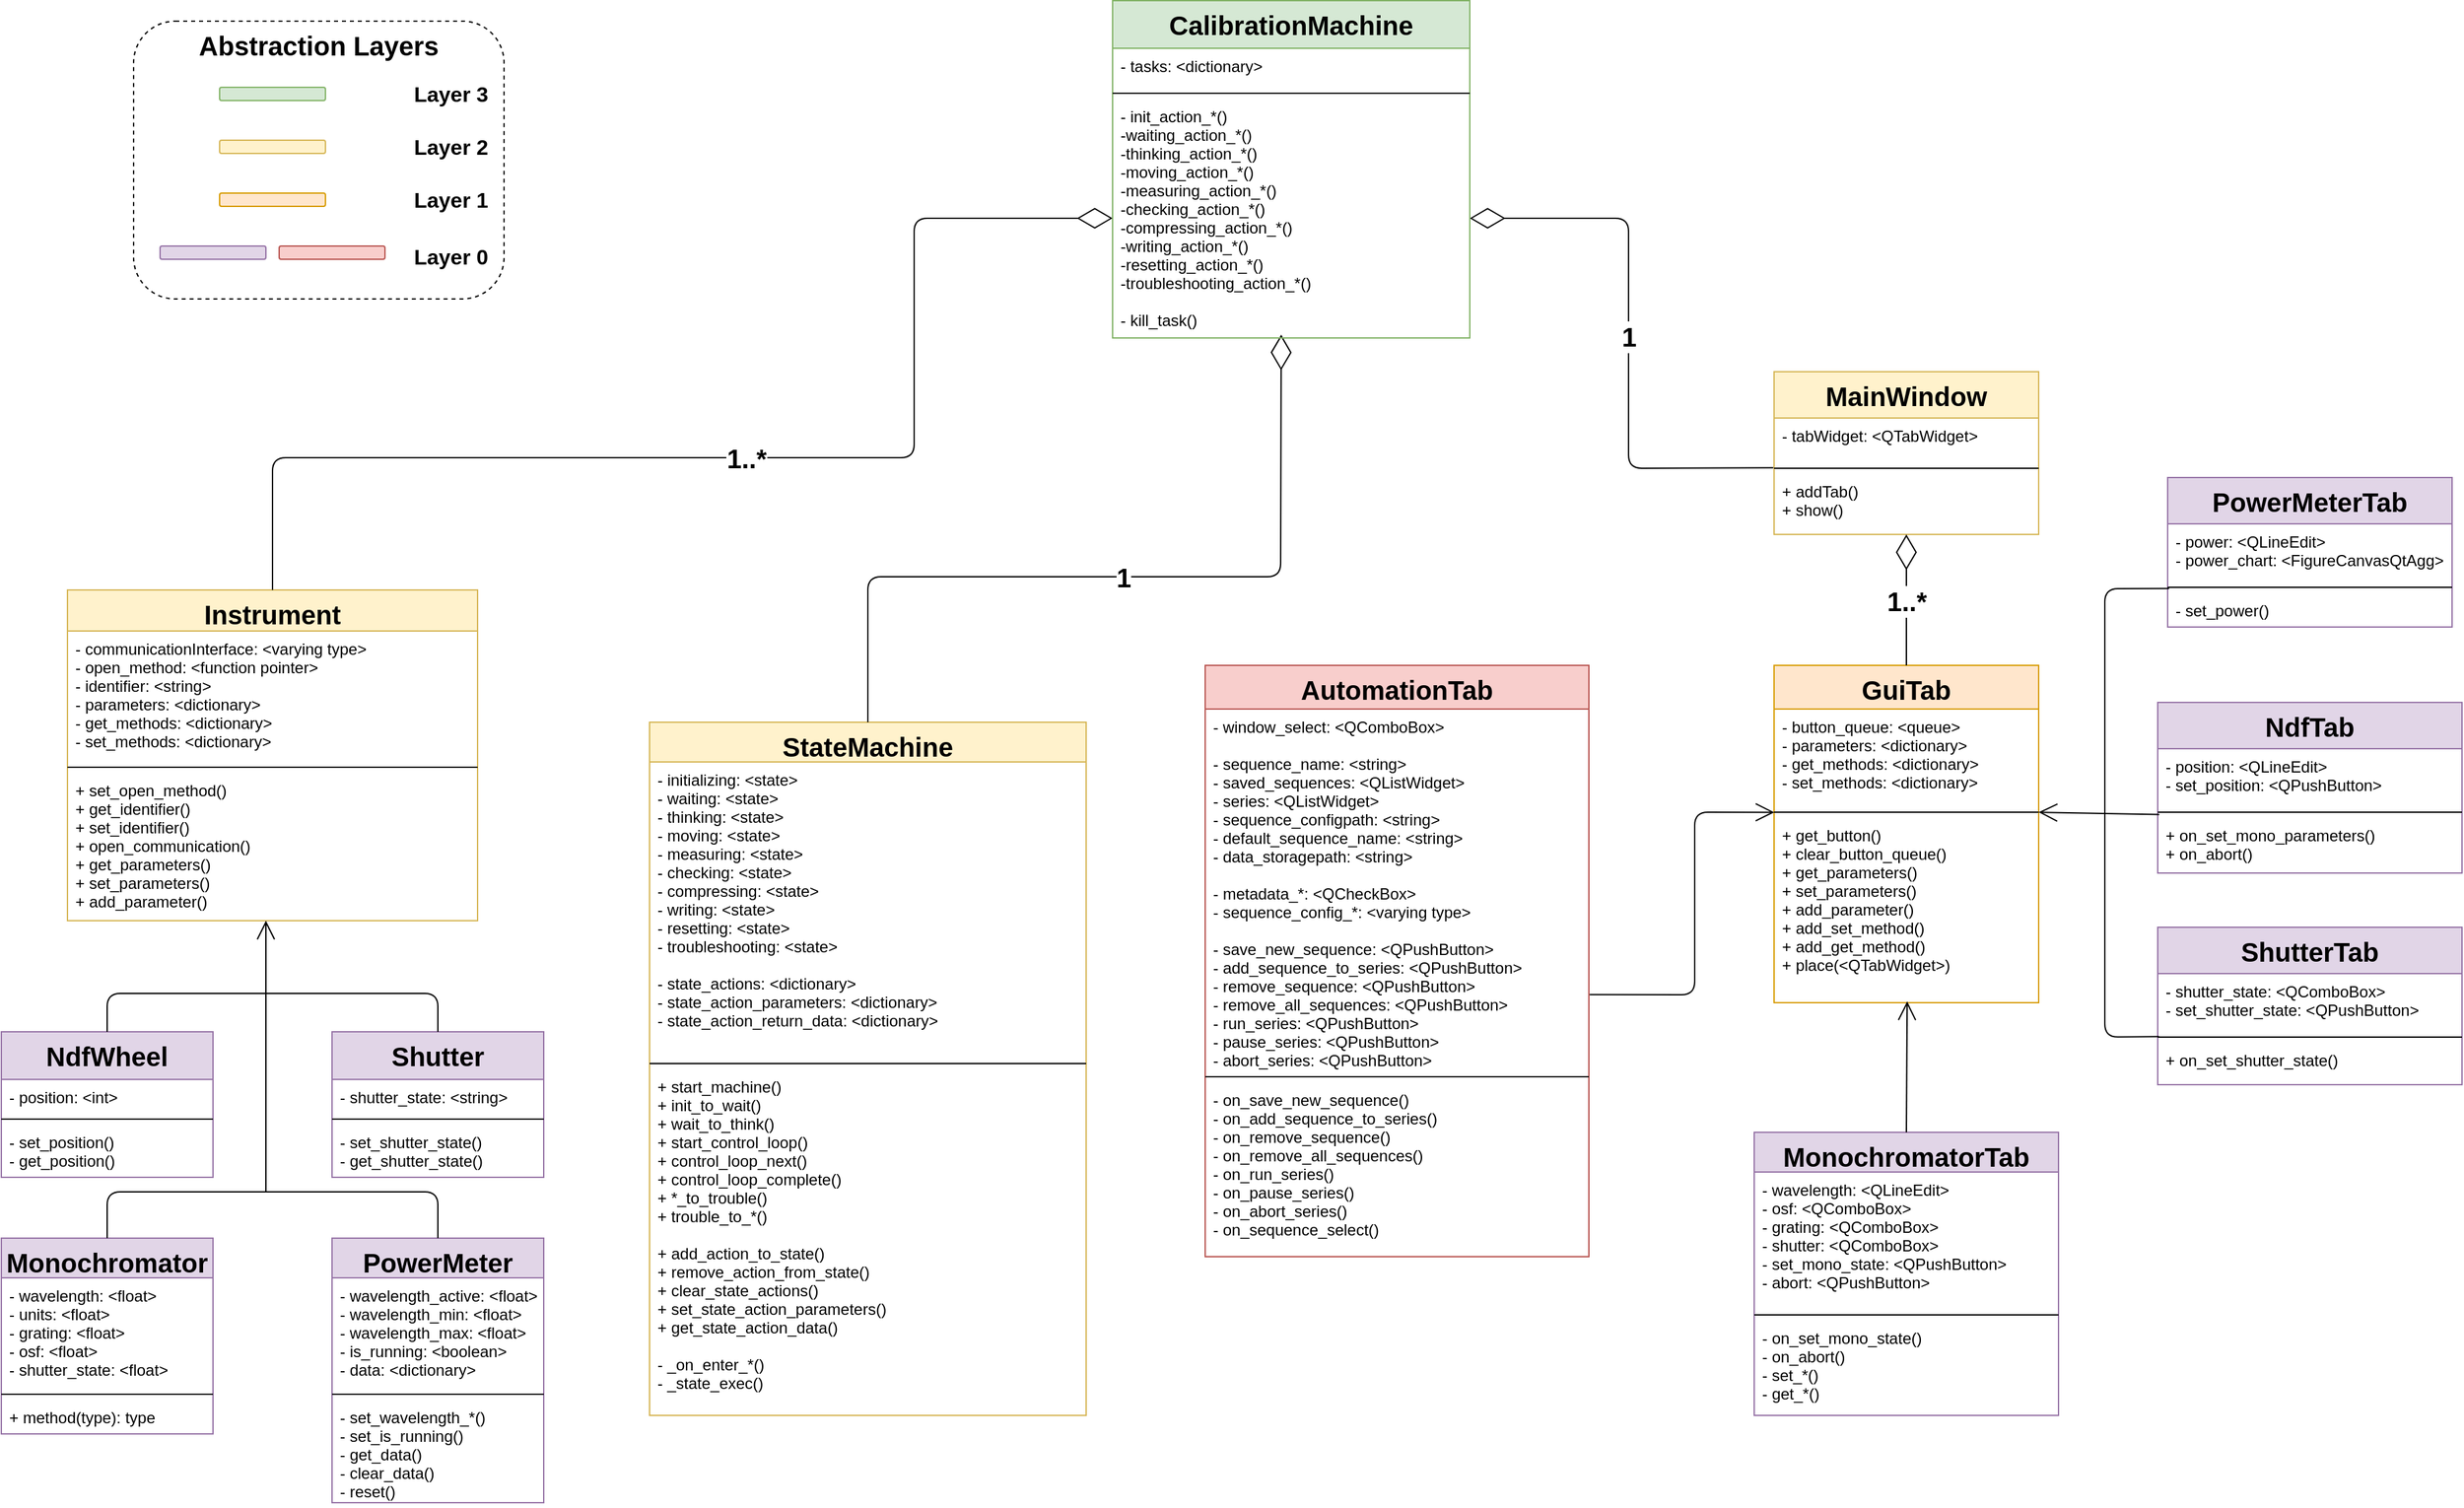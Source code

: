 <mxfile version="14.6.13" type="device"><diagram id="C5RBs43oDa-KdzZeNtuy" name="Page-1"><mxGraphModel dx="606" dy="575" grid="1" gridSize="10" guides="1" tooltips="1" connect="1" arrows="1" fold="1" page="1" pageScale="1" pageWidth="1920" pageHeight="1200" math="0" shadow="0"><root><mxCell id="WIyWlLk6GJQsqaUBKTNV-0"/><mxCell id="WIyWlLk6GJQsqaUBKTNV-1" parent="WIyWlLk6GJQsqaUBKTNV-0"/><mxCell id="ak-vX8_SoQsn9KYBD-md-125" value="Abstraction Layers" style="rounded=1;whiteSpace=wrap;html=1;fontSize=20;align=center;fillColor=none;dashed=1;verticalAlign=top;fontStyle=1" parent="WIyWlLk6GJQsqaUBKTNV-1" vertex="1"><mxGeometry x="140" y="70" width="280" height="210" as="geometry"/></mxCell><mxCell id="ak-vX8_SoQsn9KYBD-md-8" value="Instrument&#10;" style="swimlane;fontStyle=1;align=center;verticalAlign=top;childLayout=stackLayout;horizontal=1;startSize=31;horizontalStack=0;resizeParent=1;resizeParentMax=0;resizeLast=0;collapsible=1;marginBottom=0;fillColor=#fff2cc;strokeColor=#d6b656;fontSize=20;" parent="WIyWlLk6GJQsqaUBKTNV-1" vertex="1"><mxGeometry x="90" y="500" width="310" height="250" as="geometry"/></mxCell><mxCell id="ak-vX8_SoQsn9KYBD-md-9" value="- communicationInterface: &lt;varying type&gt;&#10;- open_method: &lt;function pointer&gt;&#10;- identifier: &lt;string&gt;&#10;- parameters: &lt;dictionary&gt;&#10;- get_methods: &lt;dictionary&gt;&#10;- set_methods: &lt;dictionary&gt;" style="text;strokeColor=none;fillColor=none;align=left;verticalAlign=top;spacingLeft=4;spacingRight=4;overflow=hidden;rotatable=0;points=[[0,0.5],[1,0.5]];portConstraint=eastwest;" parent="ak-vX8_SoQsn9KYBD-md-8" vertex="1"><mxGeometry y="31" width="310" height="99" as="geometry"/></mxCell><mxCell id="ak-vX8_SoQsn9KYBD-md-10" value="" style="line;strokeWidth=1;fillColor=none;align=left;verticalAlign=middle;spacingTop=-1;spacingLeft=3;spacingRight=3;rotatable=0;labelPosition=right;points=[];portConstraint=eastwest;" parent="ak-vX8_SoQsn9KYBD-md-8" vertex="1"><mxGeometry y="130" width="310" height="8" as="geometry"/></mxCell><mxCell id="ak-vX8_SoQsn9KYBD-md-11" value="+ set_open_method()&#10;+ get_identifier()&#10;+ set_identifier()&#10;+ open_communication()&#10;+ get_parameters()&#10;+ set_parameters()&#10;+ add_parameter()" style="text;strokeColor=none;fillColor=none;align=left;verticalAlign=top;spacingLeft=4;spacingRight=4;overflow=hidden;rotatable=0;points=[[0,0.5],[1,0.5]];portConstraint=eastwest;" parent="ak-vX8_SoQsn9KYBD-md-8" vertex="1"><mxGeometry y="138" width="310" height="112" as="geometry"/></mxCell><mxCell id="ak-vX8_SoQsn9KYBD-md-16" value="StateMachine" style="swimlane;fontStyle=1;align=center;verticalAlign=top;childLayout=stackLayout;horizontal=1;startSize=30;horizontalStack=0;resizeParent=1;resizeParentMax=0;resizeLast=0;collapsible=1;marginBottom=0;fillColor=#fff2cc;strokeColor=#d6b656;fontSize=20;" parent="WIyWlLk6GJQsqaUBKTNV-1" vertex="1"><mxGeometry x="530" y="600" width="330" height="524" as="geometry"/></mxCell><mxCell id="ak-vX8_SoQsn9KYBD-md-17" value="- initializing: &lt;state&gt;&#10;- waiting: &lt;state&gt;&#10;- thinking: &lt;state&gt;&#10;- moving: &lt;state&gt;&#10;- measuring: &lt;state&gt;&#10;- checking: &lt;state&gt;&#10;- compressing: &lt;state&gt;&#10;- writing: &lt;state&gt;&#10;- resetting: &lt;state&gt;&#10;- troubleshooting: &lt;state&gt;&#10;&#10;- state_actions: &lt;dictionary&gt;&#10;- state_action_parameters: &lt;dictionary&gt;&#10;- state_action_return_data: &lt;dictionary&gt;" style="text;strokeColor=none;fillColor=none;align=left;verticalAlign=top;spacingLeft=4;spacingRight=4;overflow=hidden;rotatable=0;points=[[0,0.5],[1,0.5]];portConstraint=eastwest;" parent="ak-vX8_SoQsn9KYBD-md-16" vertex="1"><mxGeometry y="30" width="330" height="224" as="geometry"/></mxCell><mxCell id="ak-vX8_SoQsn9KYBD-md-18" value="" style="line;strokeWidth=1;fillColor=none;align=left;verticalAlign=middle;spacingTop=-1;spacingLeft=3;spacingRight=3;rotatable=0;labelPosition=right;points=[];portConstraint=eastwest;" parent="ak-vX8_SoQsn9KYBD-md-16" vertex="1"><mxGeometry y="254" width="330" height="8" as="geometry"/></mxCell><mxCell id="ak-vX8_SoQsn9KYBD-md-19" value="+ start_machine()&#10;+ init_to_wait()&#10;+ wait_to_think()&#10;+ start_control_loop()&#10;+ control_loop_next()&#10;+ control_loop_complete()&#10;+ *_to_trouble()&#10;+ trouble_to_*()&#10;&#10;+ add_action_to_state()&#10;+ remove_action_from_state()&#10;+ clear_state_actions()&#10;+ set_state_action_parameters()&#10;+ get_state_action_data()&#10;&#10;- _on_enter_*()&#10;- _state_exec()" style="text;strokeColor=none;fillColor=none;align=left;verticalAlign=top;spacingLeft=4;spacingRight=4;overflow=hidden;rotatable=0;points=[[0,0.5],[1,0.5]];portConstraint=eastwest;" parent="ak-vX8_SoQsn9KYBD-md-16" vertex="1"><mxGeometry y="262" width="330" height="262" as="geometry"/></mxCell><mxCell id="ak-vX8_SoQsn9KYBD-md-20" value="MainWindow" style="swimlane;fontStyle=1;align=center;verticalAlign=top;childLayout=stackLayout;horizontal=1;startSize=35;horizontalStack=0;resizeParent=1;resizeParentMax=0;resizeLast=0;collapsible=1;marginBottom=0;fillColor=#fff2cc;strokeColor=#d6b656;fontSize=20;" parent="WIyWlLk6GJQsqaUBKTNV-1" vertex="1"><mxGeometry x="1380" y="335" width="200" height="123" as="geometry"/></mxCell><mxCell id="ak-vX8_SoQsn9KYBD-md-21" value="- tabWidget: &lt;QTabWidget&gt;" style="text;strokeColor=none;fillColor=none;align=left;verticalAlign=top;spacingLeft=4;spacingRight=4;overflow=hidden;rotatable=0;points=[[0,0.5],[1,0.5]];portConstraint=eastwest;" parent="ak-vX8_SoQsn9KYBD-md-20" vertex="1"><mxGeometry y="35" width="200" height="34" as="geometry"/></mxCell><mxCell id="ak-vX8_SoQsn9KYBD-md-22" value="" style="line;strokeWidth=1;fillColor=none;align=left;verticalAlign=middle;spacingTop=-1;spacingLeft=3;spacingRight=3;rotatable=0;labelPosition=right;points=[];portConstraint=eastwest;" parent="ak-vX8_SoQsn9KYBD-md-20" vertex="1"><mxGeometry y="69" width="200" height="8" as="geometry"/></mxCell><mxCell id="ak-vX8_SoQsn9KYBD-md-23" value="+ addTab()&#10;+ show()" style="text;strokeColor=none;fillColor=none;align=left;verticalAlign=top;spacingLeft=4;spacingRight=4;overflow=hidden;rotatable=0;points=[[0,0.5],[1,0.5]];portConstraint=eastwest;" parent="ak-vX8_SoQsn9KYBD-md-20" vertex="1"><mxGeometry y="77" width="200" height="46" as="geometry"/></mxCell><mxCell id="ak-vX8_SoQsn9KYBD-md-24" value="GuiTab" style="swimlane;fontStyle=1;align=center;verticalAlign=top;childLayout=stackLayout;horizontal=1;startSize=33;horizontalStack=0;resizeParent=1;resizeParentMax=0;resizeLast=0;collapsible=1;marginBottom=0;fillColor=#ffe6cc;strokeColor=#d79b00;fontSize=20;" parent="WIyWlLk6GJQsqaUBKTNV-1" vertex="1"><mxGeometry x="1380" y="557" width="200" height="255" as="geometry"/></mxCell><mxCell id="ak-vX8_SoQsn9KYBD-md-25" value="- button_queue: &lt;queue&gt;&#10;- parameters: &lt;dictionary&gt;&#10;- get_methods: &lt;dictionary&gt;&#10;- set_methods: &lt;dictionary&gt;" style="text;strokeColor=none;fillColor=none;align=left;verticalAlign=top;spacingLeft=4;spacingRight=4;overflow=hidden;rotatable=0;points=[[0,0.5],[1,0.5]];portConstraint=eastwest;" parent="ak-vX8_SoQsn9KYBD-md-24" vertex="1"><mxGeometry y="33" width="200" height="74" as="geometry"/></mxCell><mxCell id="ak-vX8_SoQsn9KYBD-md-26" value="" style="line;strokeWidth=1;fillColor=none;align=left;verticalAlign=middle;spacingTop=-1;spacingLeft=3;spacingRight=3;rotatable=0;labelPosition=right;points=[];portConstraint=eastwest;" parent="ak-vX8_SoQsn9KYBD-md-24" vertex="1"><mxGeometry y="107" width="200" height="8" as="geometry"/></mxCell><mxCell id="ak-vX8_SoQsn9KYBD-md-27" value="+ get_button()&#10;+ clear_button_queue()&#10;+ get_parameters()&#10;+ set_parameters()&#10;+ add_parameter()&#10;+ add_set_method()&#10;+ add_get_method()&#10;+ place(&lt;QTabWidget&gt;)" style="text;strokeColor=none;fillColor=none;align=left;verticalAlign=top;spacingLeft=4;spacingRight=4;overflow=hidden;rotatable=0;points=[[0,0.5],[1,0.5]];portConstraint=eastwest;" parent="ak-vX8_SoQsn9KYBD-md-24" vertex="1"><mxGeometry y="115" width="200" height="140" as="geometry"/></mxCell><mxCell id="ak-vX8_SoQsn9KYBD-md-28" value="MonochromatorTab" style="swimlane;fontStyle=1;align=center;verticalAlign=top;childLayout=stackLayout;horizontal=1;startSize=30;horizontalStack=0;resizeParent=1;resizeParentMax=0;resizeLast=0;collapsible=1;marginBottom=0;fillColor=#e1d5e7;strokeColor=#9673a6;fontSize=20;" parent="WIyWlLk6GJQsqaUBKTNV-1" vertex="1"><mxGeometry x="1365" y="910" width="230" height="214" as="geometry"/></mxCell><mxCell id="ak-vX8_SoQsn9KYBD-md-29" value="- wavelength: &lt;QLineEdit&gt;&#10;- osf: &lt;QComboBox&gt;&#10;- grating: &lt;QComboBox&gt;&#10;- shutter: &lt;QComboBox&gt;&#10;- set_mono_state: &lt;QPushButton&gt;&#10;- abort: &lt;QPushButton&gt;" style="text;strokeColor=none;fillColor=none;align=left;verticalAlign=top;spacingLeft=4;spacingRight=4;overflow=hidden;rotatable=0;points=[[0,0.5],[1,0.5]];portConstraint=eastwest;" parent="ak-vX8_SoQsn9KYBD-md-28" vertex="1"><mxGeometry y="30" width="230" height="104" as="geometry"/></mxCell><mxCell id="ak-vX8_SoQsn9KYBD-md-30" value="" style="line;strokeWidth=1;fillColor=none;align=left;verticalAlign=middle;spacingTop=-1;spacingLeft=3;spacingRight=3;rotatable=0;labelPosition=right;points=[];portConstraint=eastwest;" parent="ak-vX8_SoQsn9KYBD-md-28" vertex="1"><mxGeometry y="134" width="230" height="8" as="geometry"/></mxCell><mxCell id="ak-vX8_SoQsn9KYBD-md-31" value="- on_set_mono_state()&#10;- on_abort()&#10;- set_*()&#10;- get_*()&#10;" style="text;strokeColor=none;fillColor=none;align=left;verticalAlign=top;spacingLeft=4;spacingRight=4;overflow=hidden;rotatable=0;points=[[0,0.5],[1,0.5]];portConstraint=eastwest;" parent="ak-vX8_SoQsn9KYBD-md-28" vertex="1"><mxGeometry y="142" width="230" height="72" as="geometry"/></mxCell><mxCell id="ak-vX8_SoQsn9KYBD-md-32" value="AutomationTab" style="swimlane;fontStyle=1;align=center;verticalAlign=top;childLayout=stackLayout;horizontal=1;startSize=33;horizontalStack=0;resizeParent=1;resizeParentMax=0;resizeLast=0;collapsible=1;marginBottom=0;fillColor=#f8cecc;strokeColor=#b85450;fontSize=20;" parent="WIyWlLk6GJQsqaUBKTNV-1" vertex="1"><mxGeometry x="950" y="557" width="290" height="447" as="geometry"/></mxCell><mxCell id="ak-vX8_SoQsn9KYBD-md-33" value="- window_select: &lt;QComboBox&gt;&#10;&#10;- sequence_name: &lt;string&gt;&#10;- saved_sequences: &lt;QListWidget&gt;&#10;- series: &lt;QListWidget&gt;&#10;- sequence_configpath: &lt;string&gt;&#10;- default_sequence_name: &lt;string&gt;&#10;- data_storagepath: &lt;string&gt;&#10;&#10;- metadata_*: &lt;QCheckBox&gt;&#10;- sequence_config_*: &lt;varying type&gt;&#10;&#10;- save_new_sequence: &lt;QPushButton&gt;&#10;- add_sequence_to_series: &lt;QPushButton&gt;&#10;- remove_sequence: &lt;QPushButton&gt;&#10;- remove_all_sequences: &lt;QPushButton&gt;&#10;- run_series: &lt;QPushButton&gt;&#10;- pause_series: &lt;QPushButton&gt;&#10;- abort_series: &lt;QPushButton&gt;" style="text;strokeColor=none;fillColor=none;align=left;verticalAlign=top;spacingLeft=4;spacingRight=4;overflow=hidden;rotatable=0;points=[[0,0.5],[1,0.5]];portConstraint=eastwest;" parent="ak-vX8_SoQsn9KYBD-md-32" vertex="1"><mxGeometry y="33" width="290" height="274" as="geometry"/></mxCell><mxCell id="ak-vX8_SoQsn9KYBD-md-34" value="" style="line;strokeWidth=1;fillColor=none;align=left;verticalAlign=middle;spacingTop=-1;spacingLeft=3;spacingRight=3;rotatable=0;labelPosition=right;points=[];portConstraint=eastwest;" parent="ak-vX8_SoQsn9KYBD-md-32" vertex="1"><mxGeometry y="307" width="290" height="8" as="geometry"/></mxCell><mxCell id="ak-vX8_SoQsn9KYBD-md-35" value="- on_save_new_sequence()&#10;- on_add_sequence_to_series()&#10;- on_remove_sequence()&#10;- on_remove_all_sequences()&#10;- on_run_series()&#10;- on_pause_series()&#10;- on_abort_series()&#10;- on_sequence_select()" style="text;strokeColor=none;fillColor=none;align=left;verticalAlign=top;spacingLeft=4;spacingRight=4;overflow=hidden;rotatable=0;points=[[0,0.5],[1,0.5]];portConstraint=eastwest;" parent="ak-vX8_SoQsn9KYBD-md-32" vertex="1"><mxGeometry y="315" width="290" height="132" as="geometry"/></mxCell><mxCell id="ak-vX8_SoQsn9KYBD-md-40" value="NdfTab" style="swimlane;fontStyle=1;align=center;verticalAlign=top;childLayout=stackLayout;horizontal=1;startSize=35;horizontalStack=0;resizeParent=1;resizeParentMax=0;resizeLast=0;collapsible=1;marginBottom=0;fillColor=#e1d5e7;strokeColor=#9673a6;fontSize=20;" parent="WIyWlLk6GJQsqaUBKTNV-1" vertex="1"><mxGeometry x="1670" y="585" width="230" height="129" as="geometry"/></mxCell><mxCell id="ak-vX8_SoQsn9KYBD-md-41" value="- position: &lt;QLineEdit&gt;&#10;- set_position: &lt;QPushButton&gt;" style="text;strokeColor=none;fillColor=none;align=left;verticalAlign=top;spacingLeft=4;spacingRight=4;overflow=hidden;rotatable=0;points=[[0,0.5],[1,0.5]];portConstraint=eastwest;" parent="ak-vX8_SoQsn9KYBD-md-40" vertex="1"><mxGeometry y="35" width="230" height="44" as="geometry"/></mxCell><mxCell id="ak-vX8_SoQsn9KYBD-md-42" value="" style="line;strokeWidth=1;fillColor=none;align=left;verticalAlign=middle;spacingTop=-1;spacingLeft=3;spacingRight=3;rotatable=0;labelPosition=right;points=[];portConstraint=eastwest;" parent="ak-vX8_SoQsn9KYBD-md-40" vertex="1"><mxGeometry y="79" width="230" height="8" as="geometry"/></mxCell><mxCell id="ak-vX8_SoQsn9KYBD-md-43" value="+ on_set_mono_parameters()&#10;+ on_abort()" style="text;strokeColor=none;fillColor=none;align=left;verticalAlign=top;spacingLeft=4;spacingRight=4;overflow=hidden;rotatable=0;points=[[0,0.5],[1,0.5]];portConstraint=eastwest;" parent="ak-vX8_SoQsn9KYBD-md-40" vertex="1"><mxGeometry y="87" width="230" height="42" as="geometry"/></mxCell><mxCell id="ak-vX8_SoQsn9KYBD-md-44" value="ShutterTab" style="swimlane;fontStyle=1;align=center;verticalAlign=top;childLayout=stackLayout;horizontal=1;startSize=35;horizontalStack=0;resizeParent=1;resizeParentMax=0;resizeLast=0;collapsible=1;marginBottom=0;fillColor=#e1d5e7;strokeColor=#9673a6;fontSize=20;" parent="WIyWlLk6GJQsqaUBKTNV-1" vertex="1"><mxGeometry x="1670" y="755" width="230" height="119" as="geometry"/></mxCell><mxCell id="ak-vX8_SoQsn9KYBD-md-45" value="- shutter_state: &lt;QComboBox&gt;&#10;- set_shutter_state: &lt;QPushButton&gt;" style="text;strokeColor=none;fillColor=none;align=left;verticalAlign=top;spacingLeft=4;spacingRight=4;overflow=hidden;rotatable=0;points=[[0,0.5],[1,0.5]];portConstraint=eastwest;" parent="ak-vX8_SoQsn9KYBD-md-44" vertex="1"><mxGeometry y="35" width="230" height="44" as="geometry"/></mxCell><mxCell id="ak-vX8_SoQsn9KYBD-md-46" value="" style="line;strokeWidth=1;fillColor=none;align=left;verticalAlign=middle;spacingTop=-1;spacingLeft=3;spacingRight=3;rotatable=0;labelPosition=right;points=[];portConstraint=eastwest;" parent="ak-vX8_SoQsn9KYBD-md-44" vertex="1"><mxGeometry y="79" width="230" height="8" as="geometry"/></mxCell><mxCell id="ak-vX8_SoQsn9KYBD-md-47" value="+ on_set_shutter_state()" style="text;strokeColor=none;fillColor=none;align=left;verticalAlign=top;spacingLeft=4;spacingRight=4;overflow=hidden;rotatable=0;points=[[0,0.5],[1,0.5]];portConstraint=eastwest;" parent="ak-vX8_SoQsn9KYBD-md-44" vertex="1"><mxGeometry y="87" width="230" height="32" as="geometry"/></mxCell><mxCell id="ak-vX8_SoQsn9KYBD-md-52" value="PowerMeterTab" style="swimlane;fontStyle=1;align=center;verticalAlign=top;childLayout=stackLayout;horizontal=1;startSize=35;horizontalStack=0;resizeParent=1;resizeParentMax=0;resizeLast=0;collapsible=1;marginBottom=0;fillColor=#e1d5e7;strokeColor=#9673a6;fontSize=20;" parent="WIyWlLk6GJQsqaUBKTNV-1" vertex="1"><mxGeometry x="1677.5" y="415" width="215" height="113" as="geometry"/></mxCell><mxCell id="ak-vX8_SoQsn9KYBD-md-53" value="- power: &lt;QLineEdit&gt;&#10;- power_chart: &lt;FigureCanvasQtAgg&gt;" style="text;strokeColor=none;fillColor=none;align=left;verticalAlign=top;spacingLeft=4;spacingRight=4;overflow=hidden;rotatable=0;points=[[0,0.5],[1,0.5]];portConstraint=eastwest;" parent="ak-vX8_SoQsn9KYBD-md-52" vertex="1"><mxGeometry y="35" width="215" height="44" as="geometry"/></mxCell><mxCell id="ak-vX8_SoQsn9KYBD-md-54" value="" style="line;strokeWidth=1;fillColor=none;align=left;verticalAlign=middle;spacingTop=-1;spacingLeft=3;spacingRight=3;rotatable=0;labelPosition=right;points=[];portConstraint=eastwest;" parent="ak-vX8_SoQsn9KYBD-md-52" vertex="1"><mxGeometry y="79" width="215" height="8" as="geometry"/></mxCell><mxCell id="ak-vX8_SoQsn9KYBD-md-55" value="- set_power()" style="text;strokeColor=none;fillColor=none;align=left;verticalAlign=top;spacingLeft=4;spacingRight=4;overflow=hidden;rotatable=0;points=[[0,0.5],[1,0.5]];portConstraint=eastwest;" parent="ak-vX8_SoQsn9KYBD-md-52" vertex="1"><mxGeometry y="87" width="215" height="26" as="geometry"/></mxCell><mxCell id="ak-vX8_SoQsn9KYBD-md-61" value="1..*" style="endArrow=diamondThin;endFill=0;endSize=24;html=1;exitX=0.5;exitY=0;exitDx=0;exitDy=0;fontStyle=1;fontSize=20;entryX=0;entryY=0.5;entryDx=0;entryDy=0;" parent="WIyWlLk6GJQsqaUBKTNV-1" source="ak-vX8_SoQsn9KYBD-md-8" target="ak-vX8_SoQsn9KYBD-md-117" edge="1"><mxGeometry width="160" relative="1" as="geometry"><mxPoint x="310" y="465" as="sourcePoint"/><mxPoint x="655" y="395" as="targetPoint"/><Array as="points"><mxPoint x="245" y="400"/><mxPoint x="730" y="400"/><mxPoint x="730" y="219"/></Array></mxGeometry></mxCell><mxCell id="ak-vX8_SoQsn9KYBD-md-64" value="" style="endArrow=open;endFill=1;endSize=12;html=1;entryX=0.001;entryY=0.511;entryDx=0;entryDy=0;entryPerimeter=0;exitX=1.002;exitY=0.788;exitDx=0;exitDy=0;exitPerimeter=0;" parent="WIyWlLk6GJQsqaUBKTNV-1" source="ak-vX8_SoQsn9KYBD-md-33" target="ak-vX8_SoQsn9KYBD-md-26" edge="1"><mxGeometry width="160" relative="1" as="geometry"><mxPoint x="1219" y="875" as="sourcePoint"/><mxPoint x="1378" y="665" as="targetPoint"/><Array as="points"><mxPoint x="1320" y="806"/><mxPoint x="1320" y="668"/></Array></mxGeometry></mxCell><mxCell id="ak-vX8_SoQsn9KYBD-md-65" value="1..*" style="endArrow=diamondThin;endFill=0;endSize=24;html=1;exitX=0.5;exitY=0;exitDx=0;exitDy=0;entryX=0.5;entryY=1;entryDx=0;entryDy=0;fontSize=20;fontStyle=1" parent="WIyWlLk6GJQsqaUBKTNV-1" source="ak-vX8_SoQsn9KYBD-md-24" target="ak-vX8_SoQsn9KYBD-md-20" edge="1"><mxGeometry width="160" relative="1" as="geometry"><mxPoint x="1410" y="505" as="sourcePoint"/><mxPoint x="1570" y="505" as="targetPoint"/></mxGeometry></mxCell><mxCell id="ak-vX8_SoQsn9KYBD-md-68" value="1" style="endArrow=diamondThin;endFill=0;endSize=24;html=1;exitX=-0.003;exitY=1.108;exitDx=0;exitDy=0;exitPerimeter=0;fontSize=20;fontStyle=1;entryX=1;entryY=0.5;entryDx=0;entryDy=0;" parent="WIyWlLk6GJQsqaUBKTNV-1" source="ak-vX8_SoQsn9KYBD-md-21" target="ak-vX8_SoQsn9KYBD-md-117" edge="1"><mxGeometry width="160" relative="1" as="geometry"><mxPoint x="1205" y="425" as="sourcePoint"/><mxPoint x="1275" y="550" as="targetPoint"/><Array as="points"><mxPoint x="1270" y="408"/><mxPoint x="1270" y="219"/></Array></mxGeometry></mxCell><mxCell id="ak-vX8_SoQsn9KYBD-md-69" value="" style="endArrow=open;endFill=1;endSize=12;html=1;exitX=0.5;exitY=0;exitDx=0;exitDy=0;entryX=0.503;entryY=0.993;entryDx=0;entryDy=0;entryPerimeter=0;" parent="WIyWlLk6GJQsqaUBKTNV-1" source="ak-vX8_SoQsn9KYBD-md-28" target="ak-vX8_SoQsn9KYBD-md-27" edge="1"><mxGeometry width="160" relative="1" as="geometry"><mxPoint x="1400" y="845" as="sourcePoint"/><mxPoint x="1560" y="845" as="targetPoint"/></mxGeometry></mxCell><mxCell id="ak-vX8_SoQsn9KYBD-md-70" value="" style="endArrow=open;endFill=1;endSize=12;html=1;entryX=1;entryY=0.507;entryDx=0;entryDy=0;entryPerimeter=0;exitX=0.005;exitY=-0.053;exitDx=0;exitDy=0;exitPerimeter=0;" parent="WIyWlLk6GJQsqaUBKTNV-1" source="ak-vX8_SoQsn9KYBD-md-43" target="ak-vX8_SoQsn9KYBD-md-26" edge="1"><mxGeometry width="160" relative="1" as="geometry"><mxPoint x="1650" y="661" as="sourcePoint"/><mxPoint x="1837.5" y="975" as="targetPoint"/></mxGeometry></mxCell><mxCell id="ak-vX8_SoQsn9KYBD-md-71" value="" style="endArrow=none;html=1;exitX=0.005;exitY=1.111;exitDx=0;exitDy=0;exitPerimeter=0;" parent="WIyWlLk6GJQsqaUBKTNV-1" source="ak-vX8_SoQsn9KYBD-md-53" edge="1"><mxGeometry width="50" height="50" relative="1" as="geometry"><mxPoint x="1810" y="615" as="sourcePoint"/><mxPoint x="1630" y="660" as="targetPoint"/><Array as="points"><mxPoint x="1630" y="499"/></Array></mxGeometry></mxCell><mxCell id="ak-vX8_SoQsn9KYBD-md-72" value="" style="endArrow=none;html=1;exitX=0.004;exitY=0.458;exitDx=0;exitDy=0;exitPerimeter=0;" parent="WIyWlLk6GJQsqaUBKTNV-1" source="ak-vX8_SoQsn9KYBD-md-46" edge="1"><mxGeometry width="50" height="50" relative="1" as="geometry"><mxPoint x="1650" y="830" as="sourcePoint"/><mxPoint x="1630" y="660" as="targetPoint"/><Array as="points"><mxPoint x="1630" y="838"/></Array></mxGeometry></mxCell><mxCell id="ak-vX8_SoQsn9KYBD-md-73" value="NdfWheel" style="swimlane;fontStyle=1;align=center;verticalAlign=top;childLayout=stackLayout;horizontal=1;startSize=36;horizontalStack=0;resizeParent=1;resizeParentMax=0;resizeLast=0;collapsible=1;marginBottom=0;fontSize=20;fillColor=#e1d5e7;strokeColor=#9673a6;" parent="WIyWlLk6GJQsqaUBKTNV-1" vertex="1"><mxGeometry x="40" y="834" width="160" height="110" as="geometry"/></mxCell><mxCell id="ak-vX8_SoQsn9KYBD-md-74" value="- position: &lt;int&gt;" style="text;strokeColor=none;fillColor=none;align=left;verticalAlign=top;spacingLeft=4;spacingRight=4;overflow=hidden;rotatable=0;points=[[0,0.5],[1,0.5]];portConstraint=eastwest;" parent="ak-vX8_SoQsn9KYBD-md-73" vertex="1"><mxGeometry y="36" width="160" height="26" as="geometry"/></mxCell><mxCell id="ak-vX8_SoQsn9KYBD-md-75" value="" style="line;strokeWidth=1;fillColor=none;align=left;verticalAlign=middle;spacingTop=-1;spacingLeft=3;spacingRight=3;rotatable=0;labelPosition=right;points=[];portConstraint=eastwest;" parent="ak-vX8_SoQsn9KYBD-md-73" vertex="1"><mxGeometry y="62" width="160" height="8" as="geometry"/></mxCell><mxCell id="ak-vX8_SoQsn9KYBD-md-76" value="- set_position()&#10;- get_position()" style="text;strokeColor=none;fillColor=none;align=left;verticalAlign=top;spacingLeft=4;spacingRight=4;overflow=hidden;rotatable=0;points=[[0,0.5],[1,0.5]];portConstraint=eastwest;" parent="ak-vX8_SoQsn9KYBD-md-73" vertex="1"><mxGeometry y="70" width="160" height="40" as="geometry"/></mxCell><mxCell id="ak-vX8_SoQsn9KYBD-md-77" value="Shutter" style="swimlane;fontStyle=1;align=center;verticalAlign=top;childLayout=stackLayout;horizontal=1;startSize=36;horizontalStack=0;resizeParent=1;resizeParentMax=0;resizeLast=0;collapsible=1;marginBottom=0;fontSize=20;fillColor=#e1d5e7;strokeColor=#9673a6;" parent="WIyWlLk6GJQsqaUBKTNV-1" vertex="1"><mxGeometry x="290" y="834" width="160" height="110" as="geometry"/></mxCell><mxCell id="ak-vX8_SoQsn9KYBD-md-78" value="- shutter_state: &lt;string&gt;" style="text;strokeColor=none;fillColor=none;align=left;verticalAlign=top;spacingLeft=4;spacingRight=4;overflow=hidden;rotatable=0;points=[[0,0.5],[1,0.5]];portConstraint=eastwest;" parent="ak-vX8_SoQsn9KYBD-md-77" vertex="1"><mxGeometry y="36" width="160" height="26" as="geometry"/></mxCell><mxCell id="ak-vX8_SoQsn9KYBD-md-79" value="" style="line;strokeWidth=1;fillColor=none;align=left;verticalAlign=middle;spacingTop=-1;spacingLeft=3;spacingRight=3;rotatable=0;labelPosition=right;points=[];portConstraint=eastwest;" parent="ak-vX8_SoQsn9KYBD-md-77" vertex="1"><mxGeometry y="62" width="160" height="8" as="geometry"/></mxCell><mxCell id="ak-vX8_SoQsn9KYBD-md-80" value="- set_shutter_state()&#10;- get_shutter_state()" style="text;strokeColor=none;fillColor=none;align=left;verticalAlign=top;spacingLeft=4;spacingRight=4;overflow=hidden;rotatable=0;points=[[0,0.5],[1,0.5]];portConstraint=eastwest;" parent="ak-vX8_SoQsn9KYBD-md-77" vertex="1"><mxGeometry y="70" width="160" height="40" as="geometry"/></mxCell><mxCell id="ak-vX8_SoQsn9KYBD-md-81" value="Monochromator" style="swimlane;fontStyle=1;align=center;verticalAlign=top;childLayout=stackLayout;horizontal=1;startSize=30;horizontalStack=0;resizeParent=1;resizeParentMax=0;resizeLast=0;collapsible=1;marginBottom=0;fontSize=20;fillColor=#e1d5e7;strokeColor=#9673a6;" parent="WIyWlLk6GJQsqaUBKTNV-1" vertex="1"><mxGeometry x="40" y="990" width="160" height="148" as="geometry"/></mxCell><mxCell id="ak-vX8_SoQsn9KYBD-md-82" value="- wavelength: &lt;float&gt;&#10;- units: &lt;float&gt;&#10;- grating: &lt;float&gt;&#10;- osf: &lt;float&gt;&#10;- shutter_state: &lt;float&gt;" style="text;strokeColor=none;fillColor=none;align=left;verticalAlign=top;spacingLeft=4;spacingRight=4;overflow=hidden;rotatable=0;points=[[0,0.5],[1,0.5]];portConstraint=eastwest;" parent="ak-vX8_SoQsn9KYBD-md-81" vertex="1"><mxGeometry y="30" width="160" height="84" as="geometry"/></mxCell><mxCell id="ak-vX8_SoQsn9KYBD-md-83" value="" style="line;strokeWidth=1;fillColor=none;align=left;verticalAlign=middle;spacingTop=-1;spacingLeft=3;spacingRight=3;rotatable=0;labelPosition=right;points=[];portConstraint=eastwest;" parent="ak-vX8_SoQsn9KYBD-md-81" vertex="1"><mxGeometry y="114" width="160" height="8" as="geometry"/></mxCell><mxCell id="ak-vX8_SoQsn9KYBD-md-84" value="+ method(type): type" style="text;strokeColor=none;fillColor=none;align=left;verticalAlign=top;spacingLeft=4;spacingRight=4;overflow=hidden;rotatable=0;points=[[0,0.5],[1,0.5]];portConstraint=eastwest;" parent="ak-vX8_SoQsn9KYBD-md-81" vertex="1"><mxGeometry y="122" width="160" height="26" as="geometry"/></mxCell><mxCell id="ak-vX8_SoQsn9KYBD-md-85" value="PowerMeter" style="swimlane;fontStyle=1;align=center;verticalAlign=top;childLayout=stackLayout;horizontal=1;startSize=30;horizontalStack=0;resizeParent=1;resizeParentMax=0;resizeLast=0;collapsible=1;marginBottom=0;fontSize=20;fillColor=#e1d5e7;strokeColor=#9673a6;" parent="WIyWlLk6GJQsqaUBKTNV-1" vertex="1"><mxGeometry x="290" y="990" width="160" height="200" as="geometry"/></mxCell><mxCell id="ak-vX8_SoQsn9KYBD-md-86" value="- wavelength_active: &lt;float&gt;&#10;- wavelength_min: &lt;float&gt;&#10;- wavelength_max: &lt;float&gt;&#10;- is_running: &lt;boolean&gt;&#10;- data: &lt;dictionary&gt;" style="text;strokeColor=none;fillColor=none;align=left;verticalAlign=top;spacingLeft=4;spacingRight=4;overflow=hidden;rotatable=0;points=[[0,0.5],[1,0.5]];portConstraint=eastwest;" parent="ak-vX8_SoQsn9KYBD-md-85" vertex="1"><mxGeometry y="30" width="160" height="84" as="geometry"/></mxCell><mxCell id="ak-vX8_SoQsn9KYBD-md-87" value="" style="line;strokeWidth=1;fillColor=none;align=left;verticalAlign=middle;spacingTop=-1;spacingLeft=3;spacingRight=3;rotatable=0;labelPosition=right;points=[];portConstraint=eastwest;" parent="ak-vX8_SoQsn9KYBD-md-85" vertex="1"><mxGeometry y="114" width="160" height="8" as="geometry"/></mxCell><mxCell id="ak-vX8_SoQsn9KYBD-md-88" value="- set_wavelength_*()&#10;- set_is_running()&#10;- get_data()&#10;- clear_data()&#10;- reset()" style="text;strokeColor=none;fillColor=none;align=left;verticalAlign=top;spacingLeft=4;spacingRight=4;overflow=hidden;rotatable=0;points=[[0,0.5],[1,0.5]];portConstraint=eastwest;" parent="ak-vX8_SoQsn9KYBD-md-85" vertex="1"><mxGeometry y="122" width="160" height="78" as="geometry"/></mxCell><mxCell id="ak-vX8_SoQsn9KYBD-md-89" value="1" style="endArrow=diamondThin;endFill=0;endSize=24;html=1;fontSize=20;exitX=0.5;exitY=0;exitDx=0;exitDy=0;fontStyle=1;entryX=0.472;entryY=0.986;entryDx=0;entryDy=0;entryPerimeter=0;" parent="WIyWlLk6GJQsqaUBKTNV-1" source="ak-vX8_SoQsn9KYBD-md-16" target="ak-vX8_SoQsn9KYBD-md-117" edge="1"><mxGeometry width="160" relative="1" as="geometry"><mxPoint x="705" y="545" as="sourcePoint"/><mxPoint x="1000" y="492" as="targetPoint"/><Array as="points"><mxPoint x="695" y="490"/><mxPoint x="1007" y="490"/></Array></mxGeometry></mxCell><mxCell id="ak-vX8_SoQsn9KYBD-md-105" value="" style="endArrow=none;html=1;fontSize=20;exitX=0.5;exitY=0;exitDx=0;exitDy=0;" parent="WIyWlLk6GJQsqaUBKTNV-1" source="ak-vX8_SoQsn9KYBD-md-73" edge="1"><mxGeometry width="50" height="50" relative="1" as="geometry"><mxPoint x="730" y="875" as="sourcePoint"/><mxPoint x="240" y="805" as="targetPoint"/><Array as="points"><mxPoint x="120" y="805"/></Array></mxGeometry></mxCell><mxCell id="ak-vX8_SoQsn9KYBD-md-106" value="" style="endArrow=none;html=1;fontSize=20;entryX=0.5;entryY=0;entryDx=0;entryDy=0;" parent="WIyWlLk6GJQsqaUBKTNV-1" target="ak-vX8_SoQsn9KYBD-md-77" edge="1"><mxGeometry width="50" height="50" relative="1" as="geometry"><mxPoint x="240" y="805" as="sourcePoint"/><mxPoint x="360" y="845" as="targetPoint"/><Array as="points"><mxPoint x="370" y="805"/></Array></mxGeometry></mxCell><mxCell id="ak-vX8_SoQsn9KYBD-md-107" value="" style="endArrow=none;html=1;fontSize=20;exitX=0.5;exitY=0;exitDx=0;exitDy=0;" parent="WIyWlLk6GJQsqaUBKTNV-1" source="ak-vX8_SoQsn9KYBD-md-81" edge="1"><mxGeometry width="50" height="50" relative="1" as="geometry"><mxPoint x="510" y="885" as="sourcePoint"/><mxPoint x="240" y="955" as="targetPoint"/><Array as="points"><mxPoint x="120" y="955"/></Array></mxGeometry></mxCell><mxCell id="ak-vX8_SoQsn9KYBD-md-108" value="" style="endArrow=none;html=1;fontSize=20;exitX=0.5;exitY=0;exitDx=0;exitDy=0;" parent="WIyWlLk6GJQsqaUBKTNV-1" source="ak-vX8_SoQsn9KYBD-md-85" edge="1"><mxGeometry width="50" height="50" relative="1" as="geometry"><mxPoint x="330" y="985" as="sourcePoint"/><mxPoint x="240" y="955" as="targetPoint"/><Array as="points"><mxPoint x="370" y="955"/></Array></mxGeometry></mxCell><mxCell id="ak-vX8_SoQsn9KYBD-md-111" value="" style="endArrow=open;endFill=1;endSize=12;html=1;fontSize=20;" parent="WIyWlLk6GJQsqaUBKTNV-1" edge="1"><mxGeometry width="160" relative="1" as="geometry"><mxPoint x="240" y="955" as="sourcePoint"/><mxPoint x="240" y="750" as="targetPoint"/></mxGeometry></mxCell><mxCell id="ak-vX8_SoQsn9KYBD-md-114" value="CalibrationMachine" style="swimlane;fontStyle=1;align=center;verticalAlign=top;childLayout=stackLayout;horizontal=1;startSize=36;horizontalStack=0;resizeParent=1;resizeParentMax=0;resizeLast=0;collapsible=1;marginBottom=0;fontSize=20;strokeColor=#82b366;fillColor=#d5e8d4;" parent="WIyWlLk6GJQsqaUBKTNV-1" vertex="1"><mxGeometry x="880" y="54.5" width="270" height="255" as="geometry"/></mxCell><mxCell id="ak-vX8_SoQsn9KYBD-md-115" value="- tasks: &lt;dictionary&gt;" style="text;strokeColor=none;fillColor=none;align=left;verticalAlign=top;spacingLeft=4;spacingRight=4;overflow=hidden;rotatable=0;points=[[0,0.5],[1,0.5]];portConstraint=eastwest;" parent="ak-vX8_SoQsn9KYBD-md-114" vertex="1"><mxGeometry y="36" width="270" height="30" as="geometry"/></mxCell><mxCell id="ak-vX8_SoQsn9KYBD-md-116" value="" style="line;strokeWidth=1;fillColor=none;align=left;verticalAlign=middle;spacingTop=-1;spacingLeft=3;spacingRight=3;rotatable=0;labelPosition=right;points=[];portConstraint=eastwest;" parent="ak-vX8_SoQsn9KYBD-md-114" vertex="1"><mxGeometry y="66" width="270" height="8" as="geometry"/></mxCell><mxCell id="ak-vX8_SoQsn9KYBD-md-117" value="- init_action_*()&#10;-waiting_action_*()&#10;-thinking_action_*()&#10;-moving_action_*()&#10;-measuring_action_*()&#10;-checking_action_*()&#10;-compressing_action_*()&#10;-writing_action_*()&#10;-resetting_action_*()&#10;-troubleshooting_action_*()&#10;&#10;- kill_task()" style="text;strokeColor=none;fillColor=none;align=left;verticalAlign=top;spacingLeft=4;spacingRight=4;overflow=hidden;rotatable=0;points=[[0,0.5],[1,0.5]];portConstraint=eastwest;" parent="ak-vX8_SoQsn9KYBD-md-114" vertex="1"><mxGeometry y="74" width="270" height="181" as="geometry"/></mxCell><mxCell id="ak-vX8_SoQsn9KYBD-md-119" value="" style="rounded=1;whiteSpace=wrap;html=1;fontSize=12;strokeColor=#d6b656;align=left;fillColor=#fff2cc;" parent="WIyWlLk6GJQsqaUBKTNV-1" vertex="1"><mxGeometry x="205" y="160" width="80" height="10" as="geometry"/></mxCell><mxCell id="ak-vX8_SoQsn9KYBD-md-120" value="" style="rounded=1;whiteSpace=wrap;html=1;fontSize=12;strokeColor=#b85450;align=left;fillColor=#f8cecc;" parent="WIyWlLk6GJQsqaUBKTNV-1" vertex="1"><mxGeometry x="250" y="240" width="80" height="10" as="geometry"/></mxCell><mxCell id="ak-vX8_SoQsn9KYBD-md-121" value="" style="rounded=1;whiteSpace=wrap;html=1;fontSize=12;strokeColor=#9673a6;align=left;fillColor=#e1d5e7;" parent="WIyWlLk6GJQsqaUBKTNV-1" vertex="1"><mxGeometry x="160" y="240" width="80" height="10" as="geometry"/></mxCell><mxCell id="ak-vX8_SoQsn9KYBD-md-122" value="" style="rounded=1;whiteSpace=wrap;html=1;fontSize=12;strokeColor=#d79b00;align=left;fillColor=#ffe6cc;" parent="WIyWlLk6GJQsqaUBKTNV-1" vertex="1"><mxGeometry x="205" y="200" width="80" height="10" as="geometry"/></mxCell><mxCell id="ak-vX8_SoQsn9KYBD-md-123" value="" style="rounded=1;whiteSpace=wrap;html=1;fontSize=12;strokeColor=#82b366;align=left;fillColor=#d5e8d4;" parent="WIyWlLk6GJQsqaUBKTNV-1" vertex="1"><mxGeometry x="205" y="120" width="80" height="10" as="geometry"/></mxCell><mxCell id="ka65y8KQUEl3AjMF-26g-1" value="Layer 0" style="text;html=1;strokeColor=none;fillColor=none;align=center;verticalAlign=middle;whiteSpace=wrap;rounded=0;fontStyle=1;fontSize=16;" parent="WIyWlLk6GJQsqaUBKTNV-1" vertex="1"><mxGeometry x="350" y="240" width="60" height="15" as="geometry"/></mxCell><mxCell id="ka65y8KQUEl3AjMF-26g-2" value="Layer 1" style="text;html=1;strokeColor=none;fillColor=none;align=center;verticalAlign=middle;whiteSpace=wrap;rounded=0;fontStyle=1;fontSize=16;" parent="WIyWlLk6GJQsqaUBKTNV-1" vertex="1"><mxGeometry x="350" y="195" width="60" height="20" as="geometry"/></mxCell><mxCell id="ka65y8KQUEl3AjMF-26g-3" value="Layer 2" style="text;html=1;strokeColor=none;fillColor=none;align=center;verticalAlign=middle;whiteSpace=wrap;rounded=0;fontStyle=1;fontSize=16;" parent="WIyWlLk6GJQsqaUBKTNV-1" vertex="1"><mxGeometry x="350" y="155" width="60" height="20" as="geometry"/></mxCell><mxCell id="ka65y8KQUEl3AjMF-26g-4" value="Layer 3" style="text;html=1;strokeColor=none;fillColor=none;align=center;verticalAlign=middle;whiteSpace=wrap;rounded=0;fontStyle=1;fontSize=16;" parent="WIyWlLk6GJQsqaUBKTNV-1" vertex="1"><mxGeometry x="350" y="115" width="60" height="20" as="geometry"/></mxCell></root></mxGraphModel></diagram></mxfile>